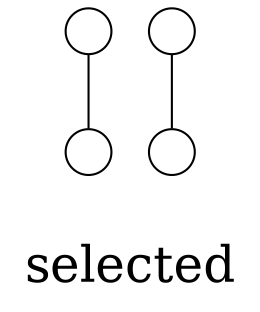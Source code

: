 /*****
selected
*****/

graph G {
  graph [splines=false overlap=false]
  node  [shape=ellipse, width=0.3, height=0.3, label=""]
  0 ;
  1 ;
  2 ;
  3 ;
  0 -- 2;
  1 -- 3;
  label = "\nselected\n";  fontsize=24;
}
